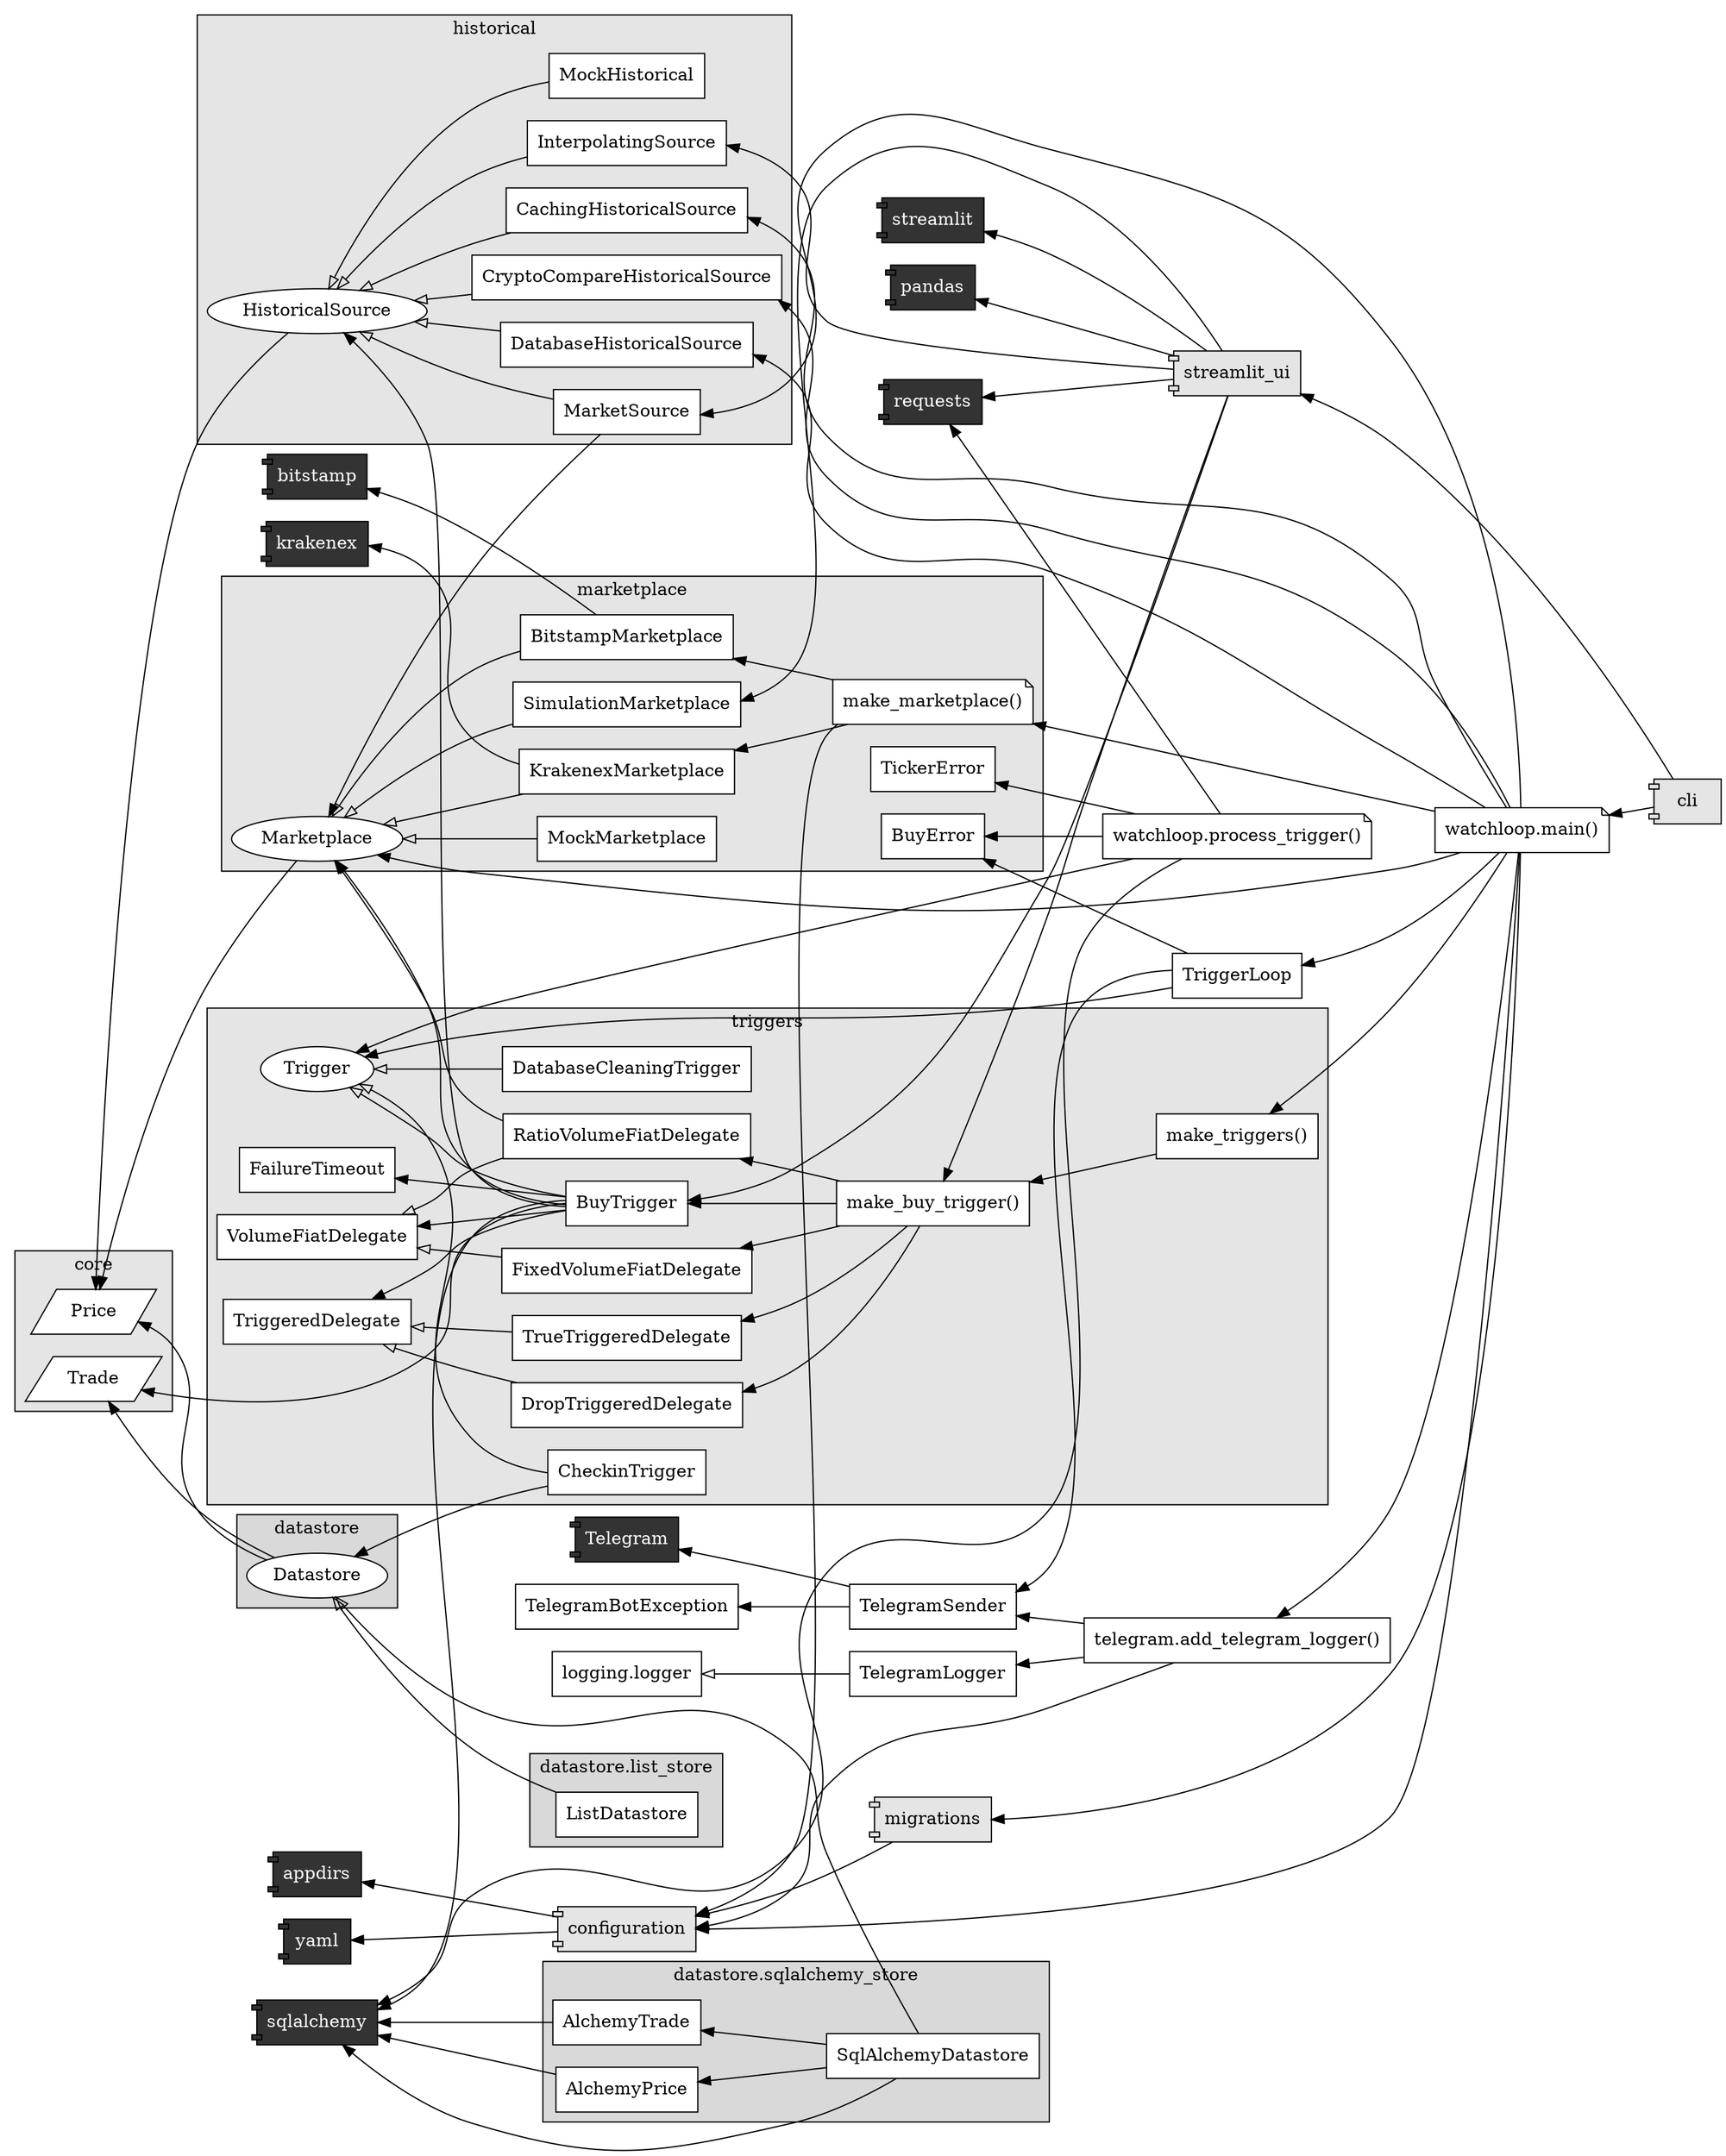 digraph {

rankdir = RL
overlap = false

node [style=filled, fillcolor=white, shape=box]

{
node [shape=component, style=filled, fillcolor=gray20, fontcolor=white]
"bitstamp"
"krakenex"
"sqlalchemy"
"Telegram"
"requests"
"appdirs"
"streamlit"
"pandas"
"yaml"
}

subgraph cluster_triggers {
label = "triggers"
fillcolor = gray90
style=filled
"TriggeredDelegate"
"VolumeFiatDelegate"
"Trigger" [shape=ellipse]
"FailureTimeout"
"BuyTrigger"
"DropTriggeredDelegate"
"TrueTriggeredDelegate"
"RatioVolumeFiatDelegate"
"FixedVolumeFiatDelegate"
"DatabaseCleaningTrigger"
"make_triggers()"
"make_buy_trigger()"
"CheckinTrigger"
}


subgraph cluster_core {
label = "core"
fillcolor = gray90
style=filled
"Price" [shape=parallelogram]
"Trade" [shape=parallelogram]
}

subgraph cluster_datastore {
label = "datastore"
fillcolor = gray85
style=filled
"Datastore" [shape=ellipse]
}

subgraph cluster_datastore_sqlalchemy_store {
label = "datastore.sqlalchemy_store"
fillcolor = gray85
style=filled
"AlchemyPrice"
"AlchemyTrade"
"SqlAlchemyDatastore"
}

subgraph cluster_datastore_list_store {
label = "datastore.list_store"
fillcolor = gray85
style=filled
"ListDatastore"
}

subgraph cluster_historical {
label = "historical"
fillcolor = gray90
style=filled
"HistoricalSource" [shape=ellipse]
"MockHistorical"
"MarketSource"
"CachingHistoricalSource"
"InterpolatingSource"
"CryptoCompareHistoricalSource"
"DatabaseHistoricalSource"
}

subgraph cluster_marketplace {
label = "marketplace"
fillcolor = gray90
style=filled
"Marketplace" [shape=ellipse]
"make_marketplace()" [shape=note]
"BitstampMarketplace"
"KrakenexMarketplace"
"BuyError"
"MockMarketplace"
"SimulationMarketplace"
"TickerError"
}

subgraph cluster_triggers {
label = "triggers"
fillcolor = gray90
style=filled
"Trigger" [shape=ellipse]
"RatioVolumeFiatDelegate"
"DropTriggeredDelegate"
"FixedVolumeFiatDelegate"
"VolumeFiatDelegate"
"TriggeredDelegate"
}

{
node [shape=box]
"TelegramBotException"
"TelegramSender"
"TriggerLoop"
}


{
node [shape=component, fillcolor=gray90, style=filled]
"streamlit_ui"
"configuration"
"cli"
"migrations"
}


{
node [shape=note]
"watchloop.process_trigger()"
"watchloop.main()"
}


"AlchemyPrice" -> "sqlalchemy"
"AlchemyTrade" -> "sqlalchemy"
"BitstampMarketplace" -> "bitstamp"
"BitstampMarketplace" -> "Marketplace" [arrowhead=onormal]
"BuyTrigger" -> "FailureTimeout"
"BuyTrigger" -> "HistoricalSource"
"BuyTrigger" -> "Marketplace"
"BuyTrigger" -> "sqlalchemy"
"BuyTrigger" -> "Trade"
"BuyTrigger" -> "Trigger" [arrowhead=onormal]
"BuyTrigger" -> "TriggeredDelegate"
"BuyTrigger" -> "VolumeFiatDelegate"
"CachingHistoricalSource" -> "HistoricalSource" [arrowhead=onormal]
"CheckinTrigger" -> "Datastore"
"CheckinTrigger" -> "Trigger" [arrowhead=onormal]
"cli" -> "streamlit_ui"
"cli" -> "watchloop.main()"
"configuration" -> "appdirs"
"configuration" -> "yaml"
"CryptoCompareHistoricalSource" -> "HistoricalSource" [arrowhead=onormal]
"DatabaseCleaningTrigger" -> "Trigger" [arrowhead=onormal]
"DatabaseHistoricalSource" -> "HistoricalSource" [arrowhead=onormal]
"Datastore" -> "Price"
"Datastore" -> "Trade"
"DropTriggeredDelegate" -> "TriggeredDelegate" [arrowhead=onormal]
"FixedVolumeFiatDelegate" -> "VolumeFiatDelegate" [arrowhead=onormal]
"HistoricalSource" -> "Price"
"InterpolatingSource" -> "HistoricalSource" [arrowhead=onormal]
"KrakenexMarketplace" -> "krakenex"
"KrakenexMarketplace" -> "Marketplace" [arrowhead=onormal]
"ListDatastore" -> "Datastore" [arrowhead=onormal]
"make_buy_trigger()" -> "BuyTrigger"
"make_buy_trigger()" -> "DropTriggeredDelegate"
"make_buy_trigger()" -> "FixedVolumeFiatDelegate"
"make_buy_trigger()" -> "RatioVolumeFiatDelegate"
"make_buy_trigger()" -> "TrueTriggeredDelegate"
"make_marketplace()" -> "BitstampMarketplace"
"make_marketplace()" -> "configuration"
"make_marketplace()" -> "KrakenexMarketplace"
"make_triggers()" -> "make_buy_trigger()"
"Marketplace" -> "Price"
"MarketSource" -> "HistoricalSource" [arrowhead=onormal]
"MarketSource" -> "Marketplace"
"migrations" -> "configuration"
"MockHistorical" -> "HistoricalSource" [arrowhead=onormal]
"MockMarketplace" -> "Marketplace" [arrowhead=onormal]
"RatioVolumeFiatDelegate" -> "Marketplace"
"RatioVolumeFiatDelegate" -> "VolumeFiatDelegate" [arrowhead=onormal]
"SimulationMarketplace" -> "Marketplace" [arrowhead=onormal]
"SqlAlchemyDatastore" -> "AlchemyPrice"
"SqlAlchemyDatastore" -> "AlchemyTrade"
"SqlAlchemyDatastore" -> "Datastore" [arrowhead=onormal]
"SqlAlchemyDatastore" -> "sqlalchemy"
"streamlit_ui" -> "BuyTrigger"
"streamlit_ui" -> "InterpolatingSource"
"streamlit_ui" -> "make_buy_trigger()"
"streamlit_ui" -> "pandas"
"streamlit_ui" -> "requests"
"streamlit_ui" -> "SimulationMarketplace"
"streamlit_ui" -> "streamlit"
"telegram.add_telegram_logger()" -> "configuration"
"telegram.add_telegram_logger()" -> "TelegramLogger"
"telegram.add_telegram_logger()" -> "TelegramSender"
"TelegramLogger" -> "logging.logger" [arrowhead=onormal]
"TelegramSender" -> "Telegram"
"TelegramSender" -> "TelegramBotException"
"TriggerLoop" -> "BuyError"
"TriggerLoop" -> "TelegramSender"
"TriggerLoop" -> "Trigger"
"TrueTriggeredDelegate" -> "TriggeredDelegate" [arrowhead=onormal]
"watchloop.main()" -> "CachingHistoricalSource"
"watchloop.main()" -> "configuration"
"watchloop.main()" -> "CryptoCompareHistoricalSource"
"watchloop.main()" -> "DatabaseHistoricalSource"
"watchloop.main()" -> "make_marketplace()"
"watchloop.main()" -> "make_triggers()"
"watchloop.main()" -> "Marketplace"
"watchloop.main()" -> "MarketSource"
"watchloop.main()" -> "migrations"
"watchloop.main()" -> "telegram.add_telegram_logger()"
"watchloop.main()" -> "TriggerLoop"
"watchloop.process_trigger()" -> "BuyError"
"watchloop.process_trigger()" -> "requests"
"watchloop.process_trigger()" -> "sqlalchemy"
"watchloop.process_trigger()" -> "TickerError"
"watchloop.process_trigger()" -> "Trigger"

} 
